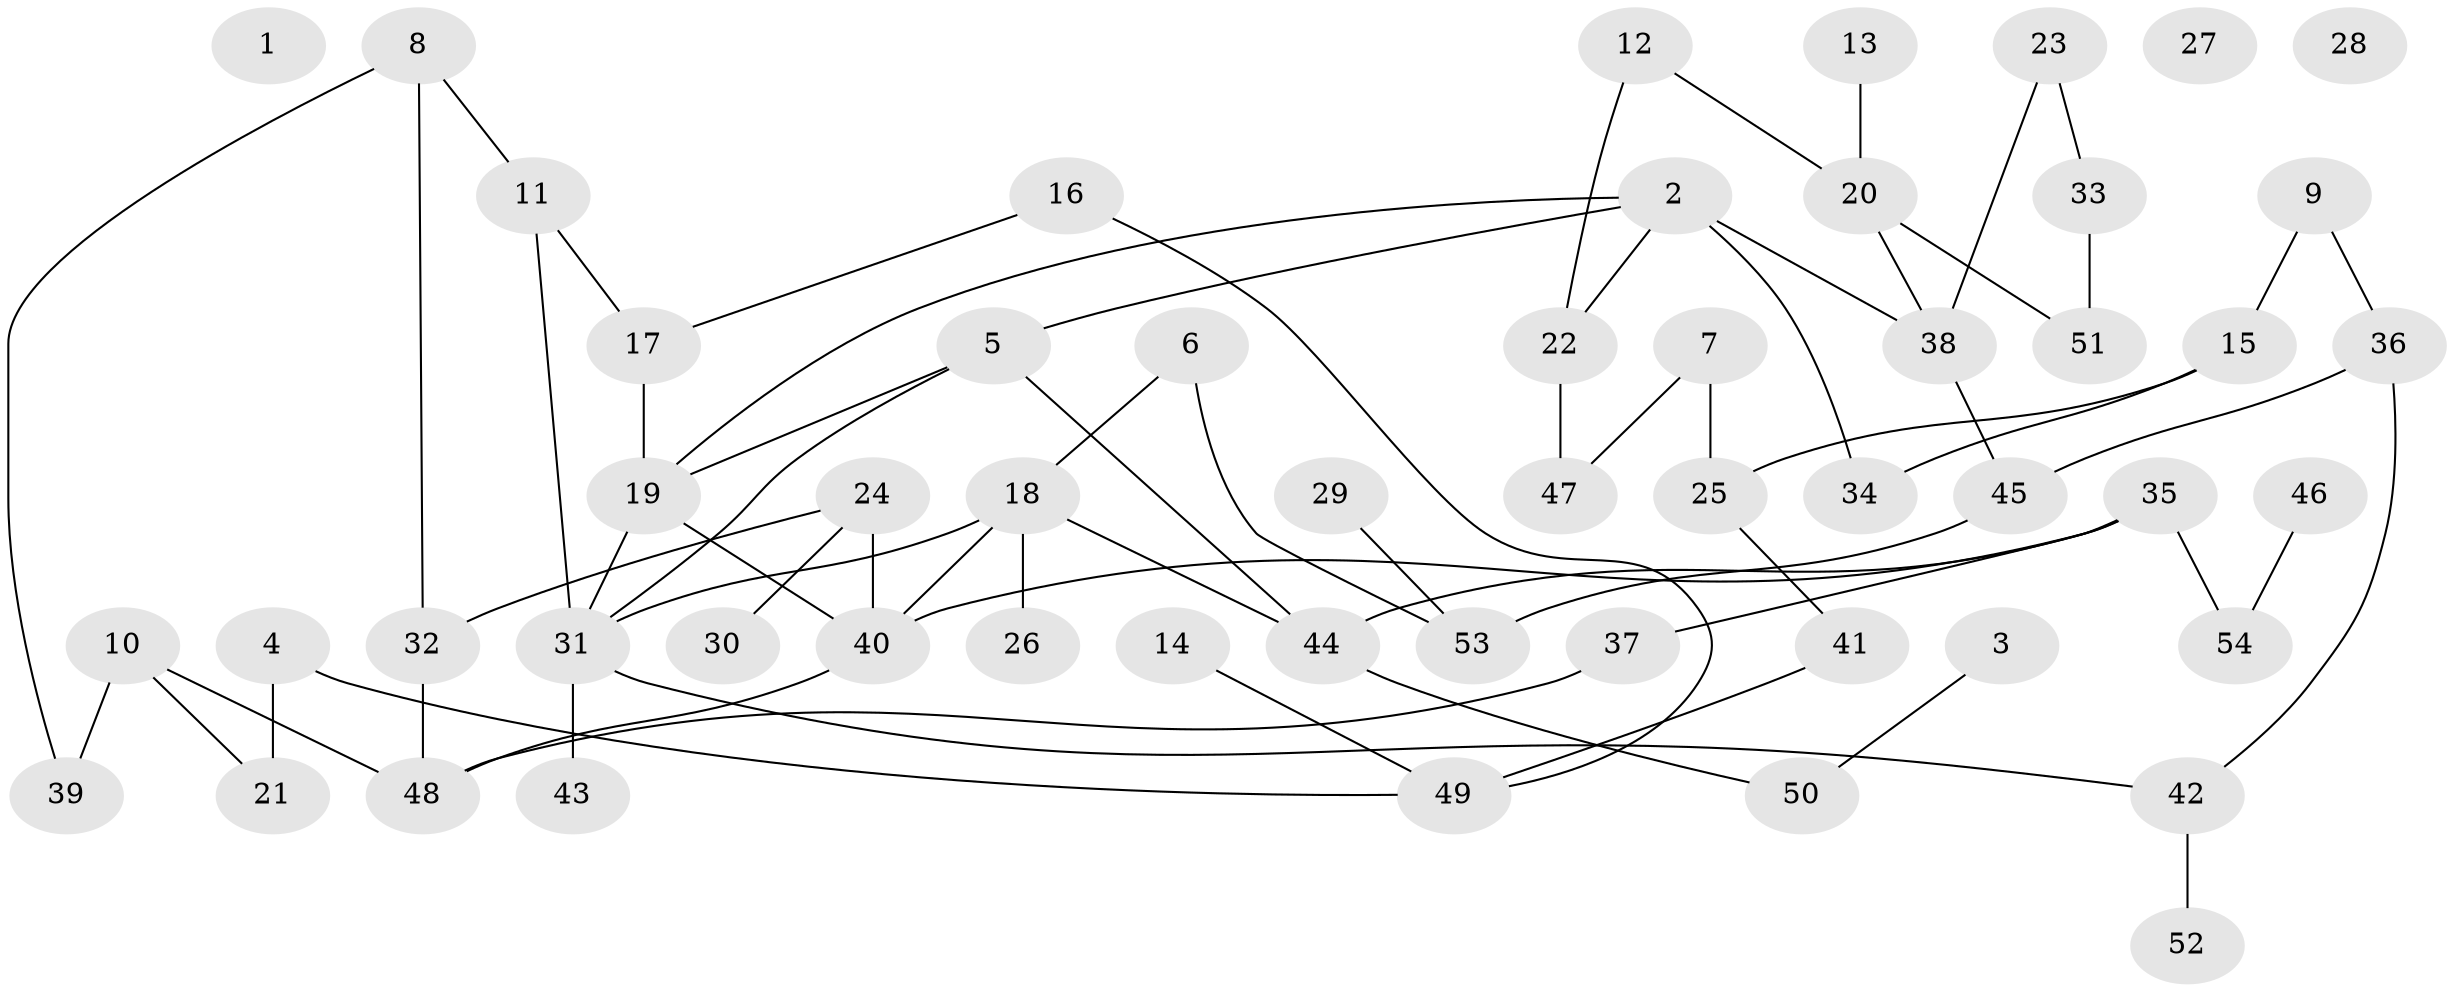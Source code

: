 // coarse degree distribution, {0: 0.09090909090909091, 5: 0.09090909090909091, 1: 0.18181818181818182, 2: 0.18181818181818182, 3: 0.2727272727272727, 4: 0.15151515151515152, 8: 0.030303030303030304}
// Generated by graph-tools (version 1.1) at 2025/41/03/06/25 10:41:19]
// undirected, 54 vertices, 68 edges
graph export_dot {
graph [start="1"]
  node [color=gray90,style=filled];
  1;
  2;
  3;
  4;
  5;
  6;
  7;
  8;
  9;
  10;
  11;
  12;
  13;
  14;
  15;
  16;
  17;
  18;
  19;
  20;
  21;
  22;
  23;
  24;
  25;
  26;
  27;
  28;
  29;
  30;
  31;
  32;
  33;
  34;
  35;
  36;
  37;
  38;
  39;
  40;
  41;
  42;
  43;
  44;
  45;
  46;
  47;
  48;
  49;
  50;
  51;
  52;
  53;
  54;
  2 -- 5;
  2 -- 19;
  2 -- 22;
  2 -- 34;
  2 -- 38;
  3 -- 50;
  4 -- 21;
  4 -- 49;
  5 -- 19;
  5 -- 31;
  5 -- 44;
  6 -- 18;
  6 -- 53;
  7 -- 25;
  7 -- 47;
  8 -- 11;
  8 -- 32;
  8 -- 39;
  9 -- 15;
  9 -- 36;
  10 -- 21;
  10 -- 39;
  10 -- 48;
  11 -- 17;
  11 -- 31;
  12 -- 20;
  12 -- 22;
  13 -- 20;
  14 -- 49;
  15 -- 25;
  15 -- 34;
  16 -- 17;
  16 -- 49;
  17 -- 19;
  18 -- 26;
  18 -- 31;
  18 -- 40;
  18 -- 44;
  19 -- 31;
  19 -- 40;
  20 -- 38;
  20 -- 51;
  22 -- 47;
  23 -- 33;
  23 -- 38;
  24 -- 30;
  24 -- 32;
  24 -- 40;
  25 -- 41;
  29 -- 53;
  31 -- 42;
  31 -- 43;
  32 -- 48;
  33 -- 51;
  35 -- 37;
  35 -- 40;
  35 -- 44;
  35 -- 54;
  36 -- 42;
  36 -- 45;
  37 -- 48;
  38 -- 45;
  40 -- 48;
  41 -- 49;
  42 -- 52;
  44 -- 50;
  45 -- 53;
  46 -- 54;
}
